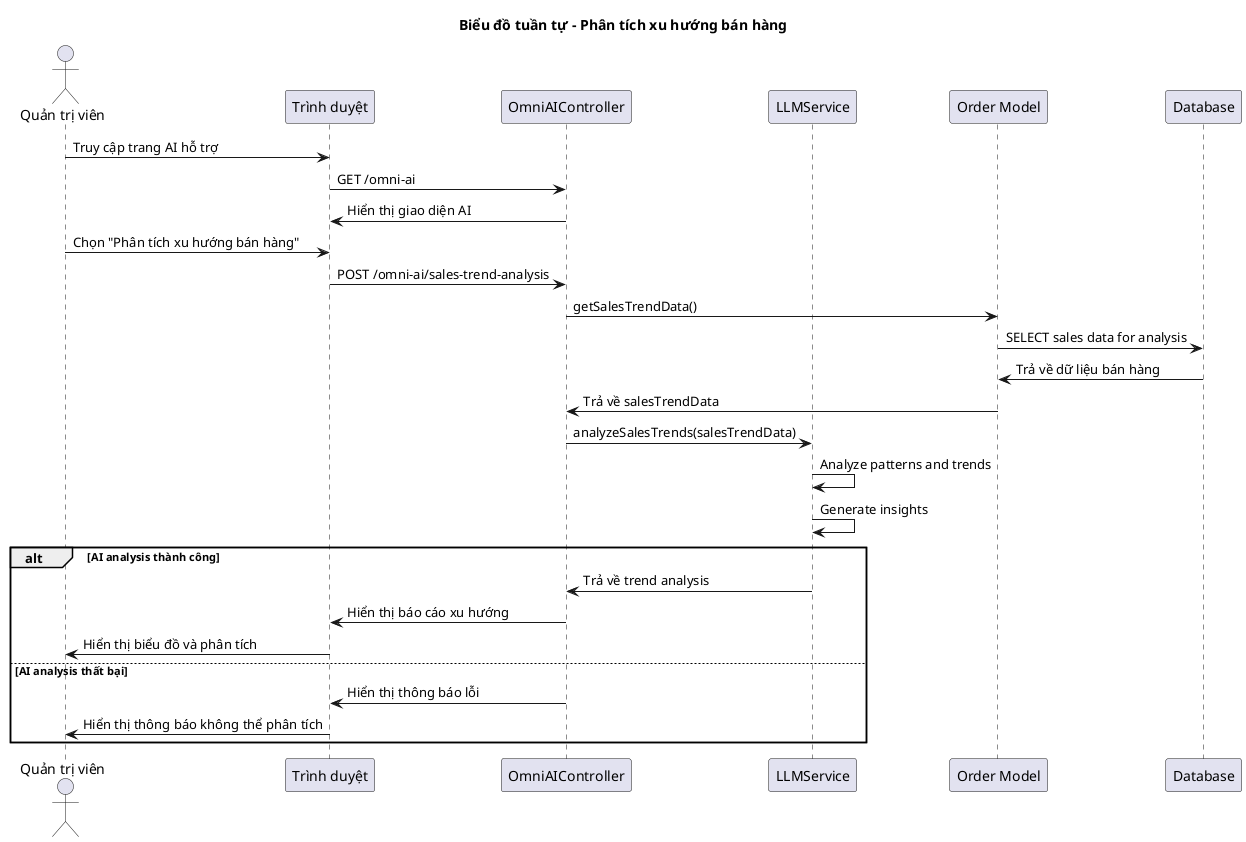@startuml Phân tích xu hướng bán hàng
title Biểu đồ tuần tự - Phân tích xu hướng bán hàng

actor "Quản trị viên" as Admin
participant "Trình duyệt" as Browser
participant "OmniAIController" as Controller
participant "LLMService" as LLMService
participant "Order Model" as OrderModel
participant "Database" as DB

Admin -> Browser: Truy cập trang AI hỗ trợ
Browser -> Controller: GET /omni-ai
Controller -> Browser: Hiển thị giao diện AI

Admin -> Browser: Chọn "Phân tích xu hướng bán hàng"
Browser -> Controller: POST /omni-ai/sales-trend-analysis

Controller -> OrderModel: getSalesTrendData()
OrderModel -> DB: SELECT sales data for analysis
DB -> OrderModel: Trả về dữ liệu bán hàng
OrderModel -> Controller: Trả về salesTrendData

Controller -> LLMService: analyzeSalesTrends(salesTrendData)
LLMService -> LLMService: Analyze patterns and trends
LLMService -> LLMService: Generate insights

alt AI analysis thành công
    LLMService -> Controller: Trả về trend analysis
    Controller -> Browser: Hiển thị báo cáo xu hướng
    Browser -> Admin: Hiển thị biểu đồ và phân tích
    
else AI analysis thất bại
    Controller -> Browser: Hiển thị thông báo lỗi
    Browser -> Admin: Hiển thị thông báo không thể phân tích
end

@enduml

